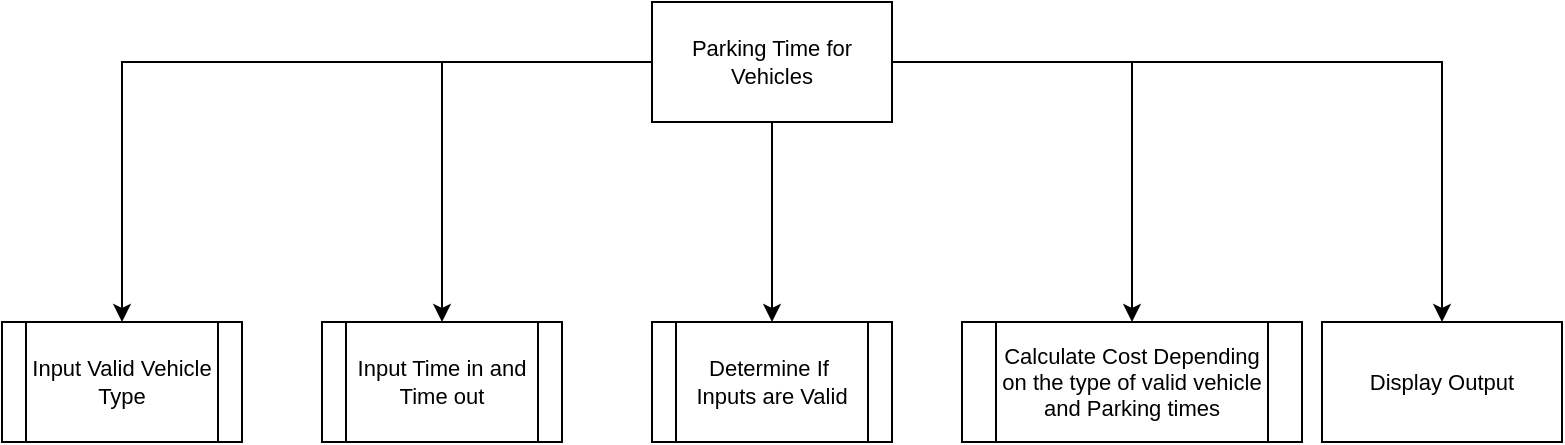 <mxfile version="22.1.11" type="github">
  <diagram name="Page-1" id="DQpOZpL87_V8DIYBofK0">
    <mxGraphModel dx="866" dy="454" grid="1" gridSize="10" guides="1" tooltips="1" connect="1" arrows="1" fold="1" page="1" pageScale="1" pageWidth="850" pageHeight="1100" math="0" shadow="0">
      <root>
        <mxCell id="0" />
        <mxCell id="1" parent="0" />
        <mxCell id="w9eloDd8VWGRNMEEayhf-21" value="" style="edgeStyle=orthogonalEdgeStyle;rounded=0;orthogonalLoop=1;jettySize=auto;html=1;fontSize=11;" parent="1" source="w9eloDd8VWGRNMEEayhf-1" target="w9eloDd8VWGRNMEEayhf-2" edge="1">
          <mxGeometry relative="1" as="geometry" />
        </mxCell>
        <mxCell id="w9eloDd8VWGRNMEEayhf-22" value="" style="edgeStyle=orthogonalEdgeStyle;rounded=0;orthogonalLoop=1;jettySize=auto;html=1;fontSize=11;" parent="1" source="w9eloDd8VWGRNMEEayhf-1" target="w9eloDd8VWGRNMEEayhf-20" edge="1">
          <mxGeometry relative="1" as="geometry" />
        </mxCell>
        <mxCell id="w9eloDd8VWGRNMEEayhf-23" value="" style="edgeStyle=orthogonalEdgeStyle;rounded=0;orthogonalLoop=1;jettySize=auto;html=1;fontSize=11;" parent="1" source="w9eloDd8VWGRNMEEayhf-1" target="w9eloDd8VWGRNMEEayhf-5" edge="1">
          <mxGeometry relative="1" as="geometry" />
        </mxCell>
        <mxCell id="w9eloDd8VWGRNMEEayhf-34" value="" style="edgeStyle=orthogonalEdgeStyle;rounded=0;orthogonalLoop=1;jettySize=auto;html=1;" parent="1" source="w9eloDd8VWGRNMEEayhf-1" target="w9eloDd8VWGRNMEEayhf-33" edge="1">
          <mxGeometry relative="1" as="geometry" />
        </mxCell>
        <mxCell id="w9eloDd8VWGRNMEEayhf-71" value="" style="edgeStyle=orthogonalEdgeStyle;rounded=0;orthogonalLoop=1;jettySize=auto;html=1;" parent="1" source="w9eloDd8VWGRNMEEayhf-1" target="w9eloDd8VWGRNMEEayhf-69" edge="1">
          <mxGeometry relative="1" as="geometry" />
        </mxCell>
        <mxCell id="w9eloDd8VWGRNMEEayhf-1" value="Parking Time for Vehicles" style="rounded=0;whiteSpace=wrap;html=1;fontSize=11;" parent="1" vertex="1">
          <mxGeometry x="365" y="250" width="120" height="60" as="geometry" />
        </mxCell>
        <mxCell id="w9eloDd8VWGRNMEEayhf-2" value="Input Valid Vehicle Type" style="shape=process;whiteSpace=wrap;html=1;backgroundOutline=1;fontSize=11;" parent="1" vertex="1">
          <mxGeometry x="40" y="410" width="120" height="60" as="geometry" />
        </mxCell>
        <mxCell id="w9eloDd8VWGRNMEEayhf-5" value="Calculate Cost Depending on the type of valid vehicle and Parking times" style="shape=process;whiteSpace=wrap;html=1;backgroundOutline=1;fontSize=11;" parent="1" vertex="1">
          <mxGeometry x="520" y="410" width="170" height="60" as="geometry" />
        </mxCell>
        <mxCell id="w9eloDd8VWGRNMEEayhf-20" value="Display Output" style="rounded=0;whiteSpace=wrap;html=1;fontSize=11;" parent="1" vertex="1">
          <mxGeometry x="700" y="410" width="120" height="60" as="geometry" />
        </mxCell>
        <mxCell id="w9eloDd8VWGRNMEEayhf-33" value="Input Time in and Time out" style="shape=process;whiteSpace=wrap;html=1;backgroundOutline=1;fontSize=11;" parent="1" vertex="1">
          <mxGeometry x="200" y="410" width="120" height="60" as="geometry" />
        </mxCell>
        <mxCell id="w9eloDd8VWGRNMEEayhf-69" value="Determine If&amp;nbsp; Inputs are Valid" style="shape=process;whiteSpace=wrap;html=1;backgroundOutline=1;fontSize=11;" parent="1" vertex="1">
          <mxGeometry x="365" y="410" width="120" height="60" as="geometry" />
        </mxCell>
      </root>
    </mxGraphModel>
  </diagram>
</mxfile>
